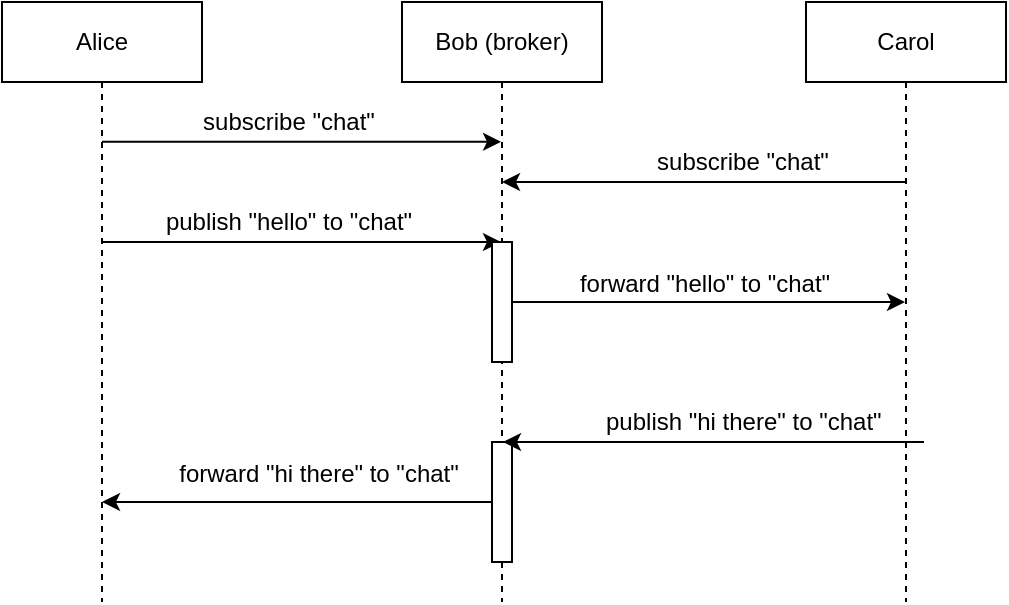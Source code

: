 <mxGraphModel dx="789" dy="605" grid="1" gridSize="10" guides="1" tooltips="1" connect="1" arrows="1" fold="1" page="1" pageScale="1" pageWidth="827" pageHeight="1169" background="#ffffff"><root><mxCell id="0"/><mxCell id="1" parent="0"/><mxCell id="2" value="Alice" style="shape=umlLifeline;perimeter=lifelinePerimeter;whiteSpace=wrap;html=1;container=1;collapsible=0;recursiveResize=0;outlineConnect=0;" vertex="1" parent="1"><mxGeometry x="30" y="110" width="100" height="300" as="geometry"/></mxCell><mxCell id="3" value="Bob (broker)" style="shape=umlLifeline;perimeter=lifelinePerimeter;whiteSpace=wrap;html=1;container=1;collapsible=0;recursiveResize=0;outlineConnect=0;" vertex="1" parent="1"><mxGeometry x="230" y="110" width="100" height="300" as="geometry"/></mxCell><mxCell id="31" value="" style="rounded=0;whiteSpace=wrap;html=1;" vertex="1" parent="3"><mxGeometry x="45" y="220" width="10" height="60" as="geometry"/></mxCell><mxCell id="4" value="Carol" style="shape=umlLifeline;perimeter=lifelinePerimeter;whiteSpace=wrap;html=1;container=1;collapsible=0;recursiveResize=0;outlineConnect=0;" vertex="1" parent="1"><mxGeometry x="432" y="110" width="100" height="300" as="geometry"/></mxCell><mxCell id="5" value="" style="endArrow=classic;html=1;exitX=0.5;exitY=0.233;exitPerimeter=0;" edge="1" parent="1" source="2" target="3"><mxGeometry width="50" height="50" relative="1" as="geometry"><mxPoint x="40" y="480" as="sourcePoint"/><mxPoint x="90" y="430" as="targetPoint"/></mxGeometry></mxCell><mxCell id="7" value="subscribe &quot;chat&quot;" style="text;html=1;resizable=0;points=[];align=center;verticalAlign=middle;labelBackgroundColor=#ffffff;" vertex="1" connectable="0" parent="5"><mxGeometry x="-0.307" y="-3" relative="1" as="geometry"><mxPoint x="24" y="-13" as="offset"/></mxGeometry></mxCell><mxCell id="8" value="" style="endArrow=classic;html=1;exitX=0.495;exitY=0.3;exitPerimeter=0;" edge="1" parent="1" source="4" target="3"><mxGeometry width="50" height="50" relative="1" as="geometry"><mxPoint x="350" y="500" as="sourcePoint"/><mxPoint x="400" y="450" as="targetPoint"/></mxGeometry></mxCell><mxCell id="10" value="subscribe &quot;chat&quot;" style="text;html=1;resizable=0;points=[];align=center;verticalAlign=middle;labelBackgroundColor=#ffffff;" vertex="1" connectable="0" parent="1"><mxGeometry x="-0.307" y="-3" relative="1" as="geometry"><mxPoint x="400" y="190" as="offset"/></mxGeometry></mxCell><mxCell id="11" value="" style="endArrow=classic;html=1;" edge="1" parent="1" source="2"><mxGeometry width="50" height="50" relative="1" as="geometry"><mxPoint x="90" y="230" as="sourcePoint"/><mxPoint x="279.5" y="230" as="targetPoint"/></mxGeometry></mxCell><mxCell id="12" value="publish &quot;hello&quot; to &quot;chat&quot;" style="text;html=1;resizable=0;points=[];align=center;verticalAlign=middle;labelBackgroundColor=#ffffff;" vertex="1" connectable="0" parent="11"><mxGeometry x="-0.307" y="-3" relative="1" as="geometry"><mxPoint x="24" y="-13" as="offset"/></mxGeometry></mxCell><mxCell id="13" value="" style="endArrow=classic;html=1;" edge="1" parent="1" source="3" target="4"><mxGeometry width="50" height="50" relative="1" as="geometry"><mxPoint x="330" y="450" as="sourcePoint"/><mxPoint x="90" y="430" as="targetPoint"/></mxGeometry></mxCell><mxCell id="17" value="" style="rounded=0;whiteSpace=wrap;html=1;" vertex="1" parent="1"><mxGeometry x="275" y="230" width="10" height="60" as="geometry"/></mxCell><mxCell id="22" value="forward &quot;hello&quot; to &quot;chat&quot;" style="text;html=1;resizable=0;points=[];align=center;verticalAlign=middle;labelBackgroundColor=#ffffff;" vertex="1" connectable="0" parent="1"><mxGeometry x="-0.307" y="-3" relative="1" as="geometry"><mxPoint x="381" y="251" as="offset"/></mxGeometry></mxCell><mxCell id="23" value="" style="endArrow=classic;html=1;exitX=0.495;exitY=0.3;exitPerimeter=0;" edge="1" parent="1"><mxGeometry width="50" height="50" relative="1" as="geometry"><mxPoint x="491" y="330" as="sourcePoint"/><mxPoint x="280.5" y="330" as="targetPoint"/></mxGeometry></mxCell><mxCell id="24" value="&lt;span&gt;publish &quot;hi there&quot; to &quot;chat&quot;&lt;/span&gt;&lt;br&gt;" style="text;html=1;resizable=0;points=[];autosize=1;align=left;verticalAlign=top;spacingTop=-4;" vertex="1" parent="1"><mxGeometry x="330" y="310" width="150" height="20" as="geometry"/></mxCell><mxCell id="32" value="" style="endArrow=classic;html=1;exitX=0;exitY=0.5;" edge="1" parent="1" source="31" target="2"><mxGeometry width="50" height="50" relative="1" as="geometry"><mxPoint x="270" y="360" as="sourcePoint"/><mxPoint x="90.5" y="360" as="targetPoint"/></mxGeometry></mxCell><mxCell id="33" value="forward &quot;hi there&quot; to &quot;chat&quot;" style="text;html=1;resizable=0;points=[];align=center;verticalAlign=middle;labelBackgroundColor=#ffffff;" vertex="1" connectable="0" parent="1"><mxGeometry x="-0.307" y="-3" relative="1" as="geometry"><mxPoint x="188" y="346" as="offset"/></mxGeometry></mxCell></root></mxGraphModel>